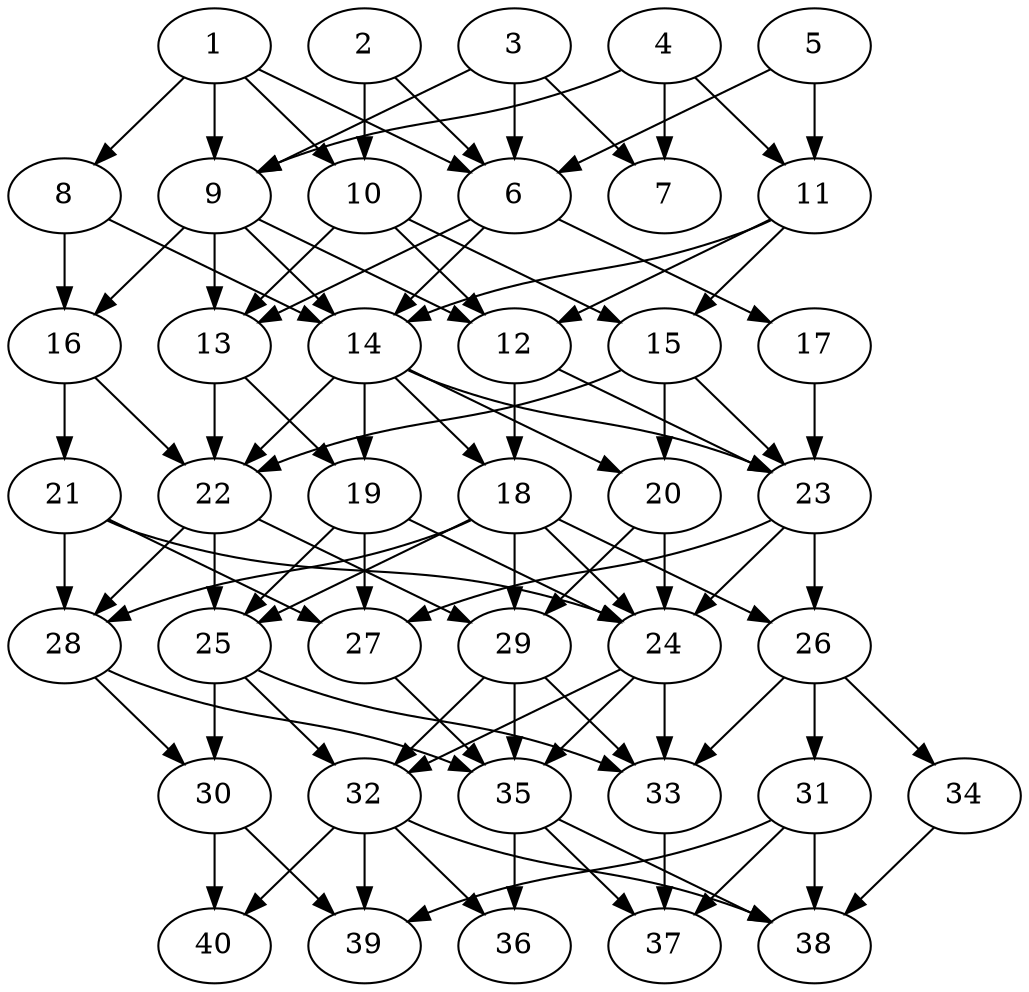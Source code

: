 // DAG automatically generated by daggen at Thu Oct  3 14:06:49 2019
// ./daggen --dot -n 40 --ccr 0.3 --fat 0.5 --regular 0.9 --density 0.7 --mindata 5242880 --maxdata 52428800 
digraph G {
  1 [size="75455147", alpha="0.11", expect_size="22636544"] 
  1 -> 6 [size ="22636544"]
  1 -> 8 [size ="22636544"]
  1 -> 9 [size ="22636544"]
  1 -> 10 [size ="22636544"]
  2 [size="74509653", alpha="0.15", expect_size="22352896"] 
  2 -> 6 [size ="22352896"]
  2 -> 10 [size ="22352896"]
  3 [size="157917867", alpha="0.16", expect_size="47375360"] 
  3 -> 6 [size ="47375360"]
  3 -> 7 [size ="47375360"]
  3 -> 9 [size ="47375360"]
  4 [size="142103893", alpha="0.14", expect_size="42631168"] 
  4 -> 7 [size ="42631168"]
  4 -> 9 [size ="42631168"]
  4 -> 11 [size ="42631168"]
  5 [size="53282133", alpha="0.05", expect_size="15984640"] 
  5 -> 6 [size ="15984640"]
  5 -> 11 [size ="15984640"]
  6 [size="52916907", alpha="0.03", expect_size="15875072"] 
  6 -> 13 [size ="15875072"]
  6 -> 14 [size ="15875072"]
  6 -> 17 [size ="15875072"]
  7 [size="169205760", alpha="0.20", expect_size="50761728"] 
  8 [size="70294187", alpha="0.09", expect_size="21088256"] 
  8 -> 14 [size ="21088256"]
  8 -> 16 [size ="21088256"]
  9 [size="77875200", alpha="0.08", expect_size="23362560"] 
  9 -> 12 [size ="23362560"]
  9 -> 13 [size ="23362560"]
  9 -> 14 [size ="23362560"]
  9 -> 16 [size ="23362560"]
  10 [size="34819413", alpha="0.06", expect_size="10445824"] 
  10 -> 12 [size ="10445824"]
  10 -> 13 [size ="10445824"]
  10 -> 15 [size ="10445824"]
  11 [size="151203840", alpha="0.06", expect_size="45361152"] 
  11 -> 12 [size ="45361152"]
  11 -> 14 [size ="45361152"]
  11 -> 15 [size ="45361152"]
  12 [size="83131733", alpha="0.10", expect_size="24939520"] 
  12 -> 18 [size ="24939520"]
  12 -> 23 [size ="24939520"]
  13 [size="44523520", alpha="0.17", expect_size="13357056"] 
  13 -> 19 [size ="13357056"]
  13 -> 22 [size ="13357056"]
  14 [size="167830187", alpha="0.15", expect_size="50349056"] 
  14 -> 18 [size ="50349056"]
  14 -> 19 [size ="50349056"]
  14 -> 20 [size ="50349056"]
  14 -> 22 [size ="50349056"]
  14 -> 23 [size ="50349056"]
  15 [size="117838507", alpha="0.03", expect_size="35351552"] 
  15 -> 20 [size ="35351552"]
  15 -> 22 [size ="35351552"]
  15 -> 23 [size ="35351552"]
  16 [size="155709440", alpha="0.10", expect_size="46712832"] 
  16 -> 21 [size ="46712832"]
  16 -> 22 [size ="46712832"]
  17 [size="23790933", alpha="0.00", expect_size="7137280"] 
  17 -> 23 [size ="7137280"]
  18 [size="22200320", alpha="0.02", expect_size="6660096"] 
  18 -> 24 [size ="6660096"]
  18 -> 25 [size ="6660096"]
  18 -> 26 [size ="6660096"]
  18 -> 28 [size ="6660096"]
  18 -> 29 [size ="6660096"]
  19 [size="95815680", alpha="0.19", expect_size="28744704"] 
  19 -> 24 [size ="28744704"]
  19 -> 25 [size ="28744704"]
  19 -> 27 [size ="28744704"]
  20 [size="155514880", alpha="0.09", expect_size="46654464"] 
  20 -> 24 [size ="46654464"]
  20 -> 29 [size ="46654464"]
  21 [size="47882240", alpha="0.06", expect_size="14364672"] 
  21 -> 24 [size ="14364672"]
  21 -> 27 [size ="14364672"]
  21 -> 28 [size ="14364672"]
  22 [size="91245227", alpha="0.10", expect_size="27373568"] 
  22 -> 25 [size ="27373568"]
  22 -> 28 [size ="27373568"]
  22 -> 29 [size ="27373568"]
  23 [size="168157867", alpha="0.13", expect_size="50447360"] 
  23 -> 24 [size ="50447360"]
  23 -> 26 [size ="50447360"]
  23 -> 27 [size ="50447360"]
  24 [size="147353600", alpha="0.11", expect_size="44206080"] 
  24 -> 32 [size ="44206080"]
  24 -> 33 [size ="44206080"]
  24 -> 35 [size ="44206080"]
  25 [size="107366400", alpha="0.13", expect_size="32209920"] 
  25 -> 30 [size ="32209920"]
  25 -> 32 [size ="32209920"]
  25 -> 33 [size ="32209920"]
  26 [size="128040960", alpha="0.00", expect_size="38412288"] 
  26 -> 31 [size ="38412288"]
  26 -> 33 [size ="38412288"]
  26 -> 34 [size ="38412288"]
  27 [size="48882347", alpha="0.07", expect_size="14664704"] 
  27 -> 35 [size ="14664704"]
  28 [size="50786987", alpha="0.20", expect_size="15236096"] 
  28 -> 30 [size ="15236096"]
  28 -> 35 [size ="15236096"]
  29 [size="68853760", alpha="0.01", expect_size="20656128"] 
  29 -> 32 [size ="20656128"]
  29 -> 33 [size ="20656128"]
  29 -> 35 [size ="20656128"]
  30 [size="62061227", alpha="0.04", expect_size="18618368"] 
  30 -> 39 [size ="18618368"]
  30 -> 40 [size ="18618368"]
  31 [size="131764907", alpha="0.04", expect_size="39529472"] 
  31 -> 37 [size ="39529472"]
  31 -> 38 [size ="39529472"]
  31 -> 39 [size ="39529472"]
  32 [size="21370880", alpha="0.12", expect_size="6411264"] 
  32 -> 36 [size ="6411264"]
  32 -> 38 [size ="6411264"]
  32 -> 39 [size ="6411264"]
  32 -> 40 [size ="6411264"]
  33 [size="102488747", alpha="0.04", expect_size="30746624"] 
  33 -> 37 [size ="30746624"]
  34 [size="43704320", alpha="0.15", expect_size="13111296"] 
  34 -> 38 [size ="13111296"]
  35 [size="126931627", alpha="0.18", expect_size="38079488"] 
  35 -> 36 [size ="38079488"]
  35 -> 37 [size ="38079488"]
  35 -> 38 [size ="38079488"]
  36 [size="73403733", alpha="0.20", expect_size="22021120"] 
  37 [size="75854507", alpha="0.02", expect_size="22756352"] 
  38 [size="128720213", alpha="0.04", expect_size="38616064"] 
  39 [size="127542613", alpha="0.17", expect_size="38262784"] 
  40 [size="132713813", alpha="0.07", expect_size="39814144"] 
}
